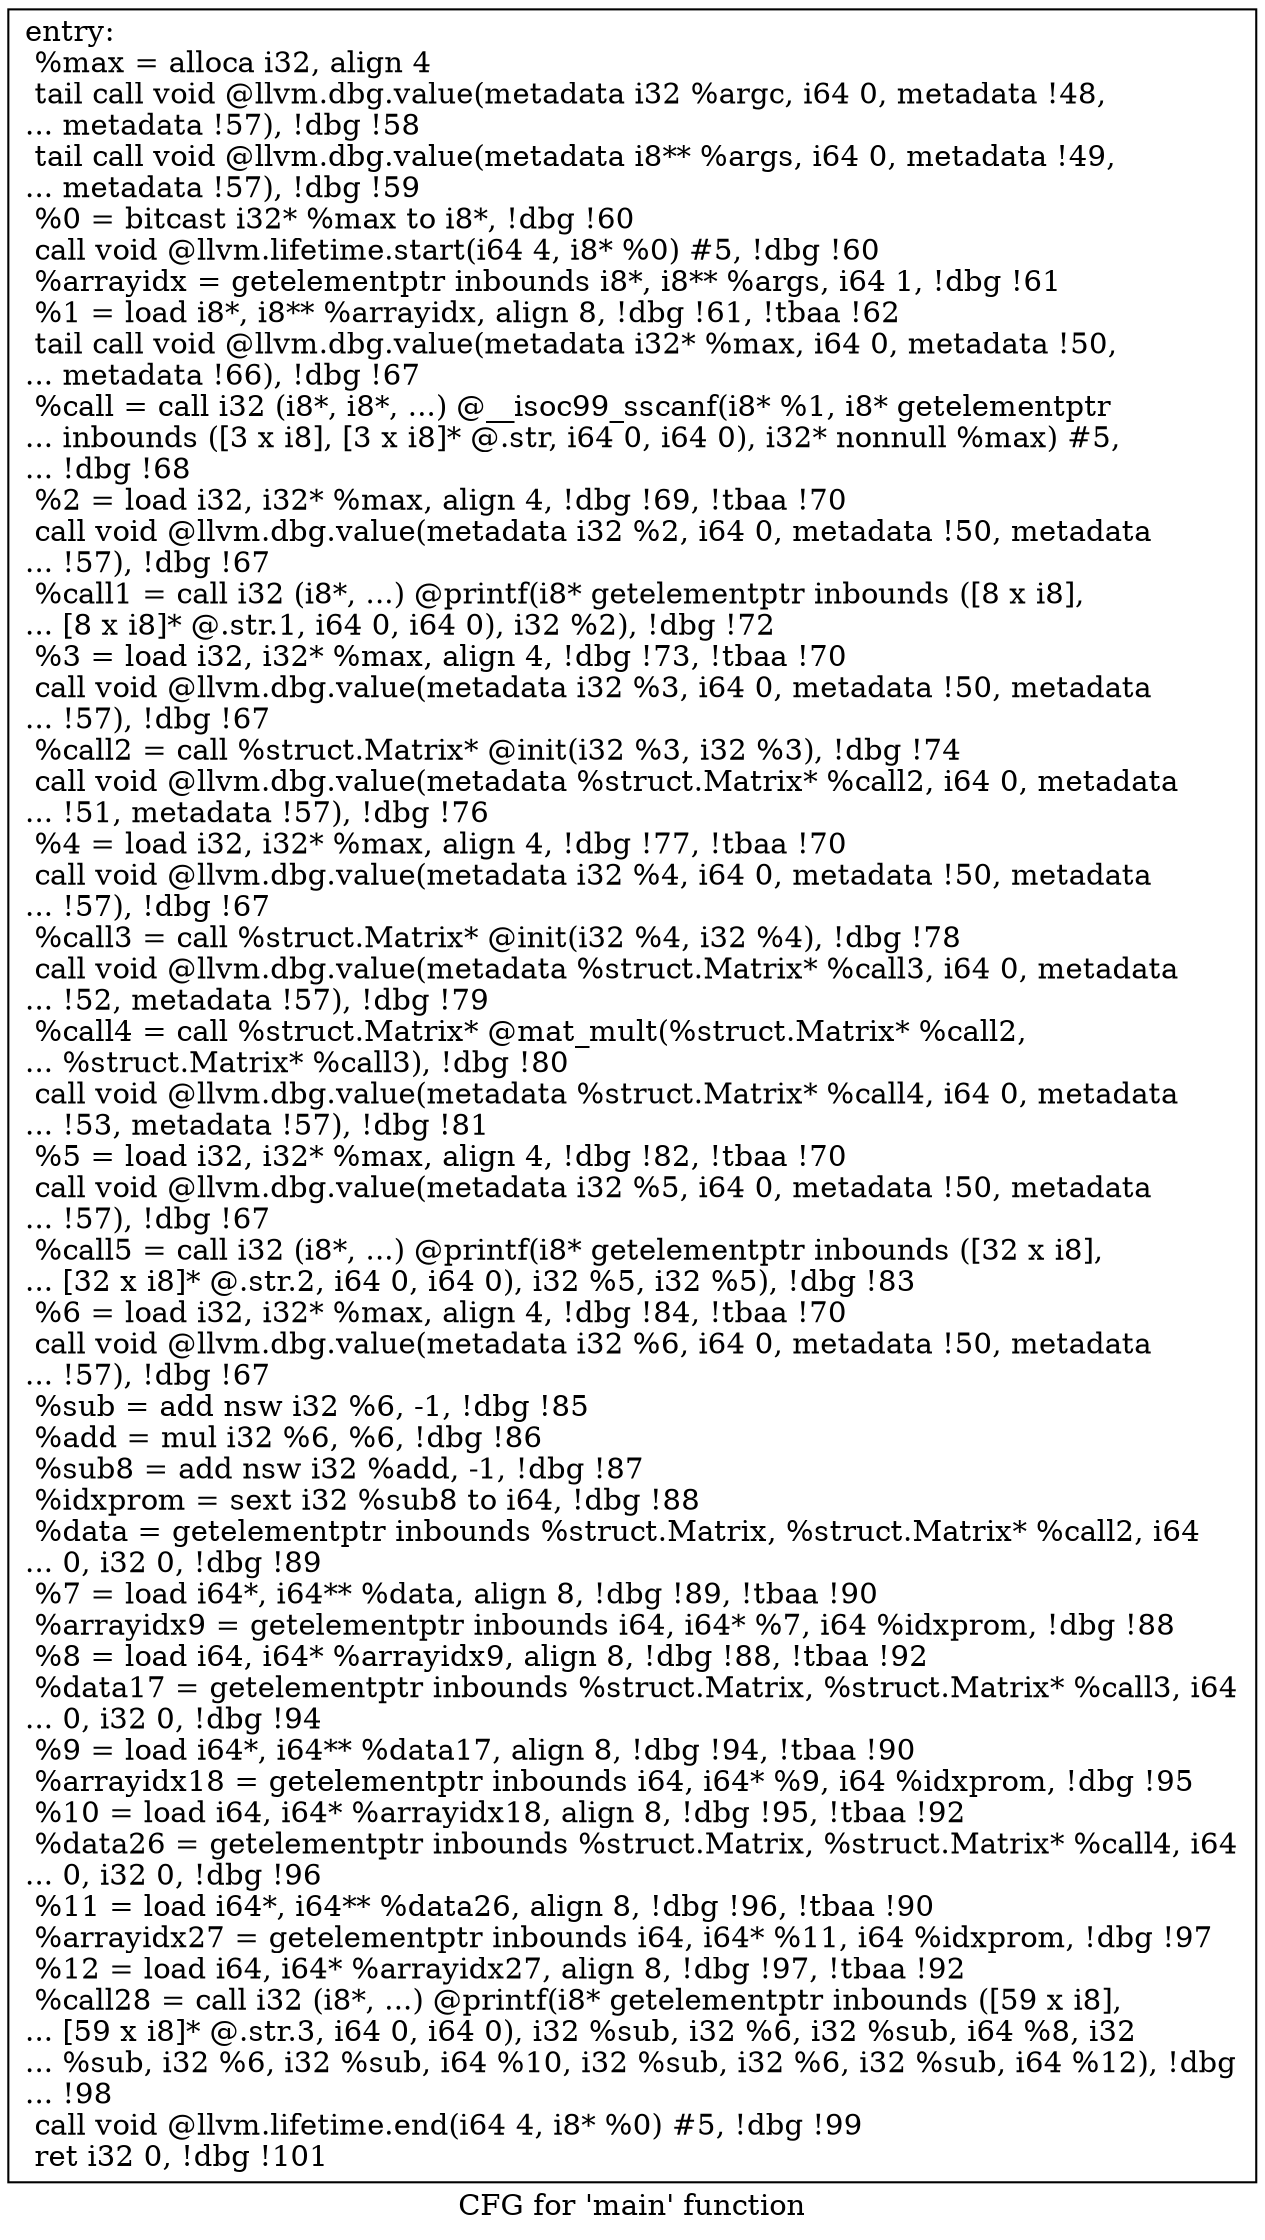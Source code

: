 digraph "CFG for 'main' function" {
	label="CFG for 'main' function";

	Node0x66af940 [shape=record,label="{entry:\l  %max = alloca i32, align 4\l  tail call void @llvm.dbg.value(metadata i32 %argc, i64 0, metadata !48,\l... metadata !57), !dbg !58\l  tail call void @llvm.dbg.value(metadata i8** %args, i64 0, metadata !49,\l... metadata !57), !dbg !59\l  %0 = bitcast i32* %max to i8*, !dbg !60\l  call void @llvm.lifetime.start(i64 4, i8* %0) #5, !dbg !60\l  %arrayidx = getelementptr inbounds i8*, i8** %args, i64 1, !dbg !61\l  %1 = load i8*, i8** %arrayidx, align 8, !dbg !61, !tbaa !62\l  tail call void @llvm.dbg.value(metadata i32* %max, i64 0, metadata !50,\l... metadata !66), !dbg !67\l  %call = call i32 (i8*, i8*, ...) @__isoc99_sscanf(i8* %1, i8* getelementptr\l... inbounds ([3 x i8], [3 x i8]* @.str, i64 0, i64 0), i32* nonnull %max) #5,\l... !dbg !68\l  %2 = load i32, i32* %max, align 4, !dbg !69, !tbaa !70\l  call void @llvm.dbg.value(metadata i32 %2, i64 0, metadata !50, metadata\l... !57), !dbg !67\l  %call1 = call i32 (i8*, ...) @printf(i8* getelementptr inbounds ([8 x i8],\l... [8 x i8]* @.str.1, i64 0, i64 0), i32 %2), !dbg !72\l  %3 = load i32, i32* %max, align 4, !dbg !73, !tbaa !70\l  call void @llvm.dbg.value(metadata i32 %3, i64 0, metadata !50, metadata\l... !57), !dbg !67\l  %call2 = call %struct.Matrix* @init(i32 %3, i32 %3), !dbg !74\l  call void @llvm.dbg.value(metadata %struct.Matrix* %call2, i64 0, metadata\l... !51, metadata !57), !dbg !76\l  %4 = load i32, i32* %max, align 4, !dbg !77, !tbaa !70\l  call void @llvm.dbg.value(metadata i32 %4, i64 0, metadata !50, metadata\l... !57), !dbg !67\l  %call3 = call %struct.Matrix* @init(i32 %4, i32 %4), !dbg !78\l  call void @llvm.dbg.value(metadata %struct.Matrix* %call3, i64 0, metadata\l... !52, metadata !57), !dbg !79\l  %call4 = call %struct.Matrix* @mat_mult(%struct.Matrix* %call2,\l... %struct.Matrix* %call3), !dbg !80\l  call void @llvm.dbg.value(metadata %struct.Matrix* %call4, i64 0, metadata\l... !53, metadata !57), !dbg !81\l  %5 = load i32, i32* %max, align 4, !dbg !82, !tbaa !70\l  call void @llvm.dbg.value(metadata i32 %5, i64 0, metadata !50, metadata\l... !57), !dbg !67\l  %call5 = call i32 (i8*, ...) @printf(i8* getelementptr inbounds ([32 x i8],\l... [32 x i8]* @.str.2, i64 0, i64 0), i32 %5, i32 %5), !dbg !83\l  %6 = load i32, i32* %max, align 4, !dbg !84, !tbaa !70\l  call void @llvm.dbg.value(metadata i32 %6, i64 0, metadata !50, metadata\l... !57), !dbg !67\l  %sub = add nsw i32 %6, -1, !dbg !85\l  %add = mul i32 %6, %6, !dbg !86\l  %sub8 = add nsw i32 %add, -1, !dbg !87\l  %idxprom = sext i32 %sub8 to i64, !dbg !88\l  %data = getelementptr inbounds %struct.Matrix, %struct.Matrix* %call2, i64\l... 0, i32 0, !dbg !89\l  %7 = load i64*, i64** %data, align 8, !dbg !89, !tbaa !90\l  %arrayidx9 = getelementptr inbounds i64, i64* %7, i64 %idxprom, !dbg !88\l  %8 = load i64, i64* %arrayidx9, align 8, !dbg !88, !tbaa !92\l  %data17 = getelementptr inbounds %struct.Matrix, %struct.Matrix* %call3, i64\l... 0, i32 0, !dbg !94\l  %9 = load i64*, i64** %data17, align 8, !dbg !94, !tbaa !90\l  %arrayidx18 = getelementptr inbounds i64, i64* %9, i64 %idxprom, !dbg !95\l  %10 = load i64, i64* %arrayidx18, align 8, !dbg !95, !tbaa !92\l  %data26 = getelementptr inbounds %struct.Matrix, %struct.Matrix* %call4, i64\l... 0, i32 0, !dbg !96\l  %11 = load i64*, i64** %data26, align 8, !dbg !96, !tbaa !90\l  %arrayidx27 = getelementptr inbounds i64, i64* %11, i64 %idxprom, !dbg !97\l  %12 = load i64, i64* %arrayidx27, align 8, !dbg !97, !tbaa !92\l  %call28 = call i32 (i8*, ...) @printf(i8* getelementptr inbounds ([59 x i8],\l... [59 x i8]* @.str.3, i64 0, i64 0), i32 %sub, i32 %6, i32 %sub, i64 %8, i32\l... %sub, i32 %6, i32 %sub, i64 %10, i32 %sub, i32 %6, i32 %sub, i64 %12), !dbg\l... !98\l  call void @llvm.lifetime.end(i64 4, i8* %0) #5, !dbg !99\l  ret i32 0, !dbg !101\l}"];
}
